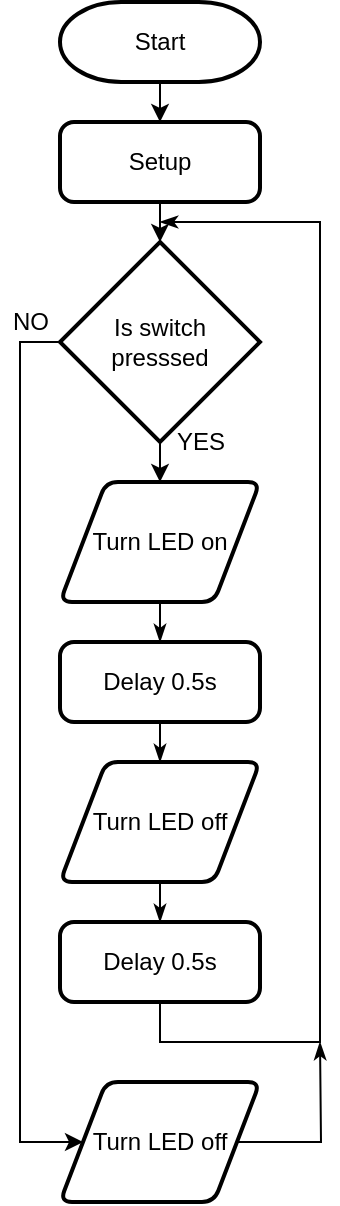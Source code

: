 <mxfile version="14.2.2" type="github">
  <diagram id="xVNfIB4QLyv4ymsCst2p" name="Page-1">
    <mxGraphModel dx="1422" dy="794" grid="1" gridSize="10" guides="1" tooltips="1" connect="1" arrows="1" fold="1" page="1" pageScale="1" pageWidth="850" pageHeight="1100" math="0" shadow="0">
      <root>
        <mxCell id="0" />
        <mxCell id="1" parent="0" />
        <mxCell id="6cLyZgNCLurVuaL3AfpP-6" style="edgeStyle=orthogonalEdgeStyle;rounded=0;orthogonalLoop=1;jettySize=auto;html=1;exitX=0.5;exitY=1;exitDx=0;exitDy=0;exitPerimeter=0;entryX=0.5;entryY=0;entryDx=0;entryDy=0;" edge="1" parent="1" source="6cLyZgNCLurVuaL3AfpP-1" target="6cLyZgNCLurVuaL3AfpP-2">
          <mxGeometry relative="1" as="geometry" />
        </mxCell>
        <mxCell id="6cLyZgNCLurVuaL3AfpP-1" value="Start" style="strokeWidth=2;html=1;shape=mxgraph.flowchart.terminator;whiteSpace=wrap;" vertex="1" parent="1">
          <mxGeometry x="140" y="40" width="100" height="40" as="geometry" />
        </mxCell>
        <mxCell id="6cLyZgNCLurVuaL3AfpP-7" style="edgeStyle=orthogonalEdgeStyle;rounded=0;orthogonalLoop=1;jettySize=auto;html=1;exitX=0.5;exitY=1;exitDx=0;exitDy=0;entryX=0.5;entryY=0;entryDx=0;entryDy=0;entryPerimeter=0;" edge="1" parent="1" source="6cLyZgNCLurVuaL3AfpP-2" target="6cLyZgNCLurVuaL3AfpP-3">
          <mxGeometry relative="1" as="geometry" />
        </mxCell>
        <mxCell id="6cLyZgNCLurVuaL3AfpP-2" value="Setup" style="rounded=1;whiteSpace=wrap;html=1;absoluteArcSize=1;arcSize=14;strokeWidth=2;" vertex="1" parent="1">
          <mxGeometry x="140" y="100" width="100" height="40" as="geometry" />
        </mxCell>
        <mxCell id="6cLyZgNCLurVuaL3AfpP-8" style="edgeStyle=orthogonalEdgeStyle;rounded=0;orthogonalLoop=1;jettySize=auto;html=1;exitX=0.5;exitY=1;exitDx=0;exitDy=0;exitPerimeter=0;entryX=0.5;entryY=0;entryDx=0;entryDy=0;" edge="1" parent="1" source="6cLyZgNCLurVuaL3AfpP-3" target="6cLyZgNCLurVuaL3AfpP-4">
          <mxGeometry relative="1" as="geometry" />
        </mxCell>
        <mxCell id="6cLyZgNCLurVuaL3AfpP-11" style="edgeStyle=orthogonalEdgeStyle;rounded=0;orthogonalLoop=1;jettySize=auto;html=1;exitX=0;exitY=0.5;exitDx=0;exitDy=0;exitPerimeter=0;entryX=0;entryY=0.5;entryDx=0;entryDy=0;endArrow=classic;endFill=1;" edge="1" parent="1" source="6cLyZgNCLurVuaL3AfpP-3" target="6cLyZgNCLurVuaL3AfpP-10">
          <mxGeometry relative="1" as="geometry">
            <Array as="points">
              <mxPoint x="120" y="210" />
              <mxPoint x="120" y="610" />
            </Array>
          </mxGeometry>
        </mxCell>
        <mxCell id="6cLyZgNCLurVuaL3AfpP-3" value="Is switch presssed" style="strokeWidth=2;html=1;shape=mxgraph.flowchart.decision;whiteSpace=wrap;" vertex="1" parent="1">
          <mxGeometry x="140" y="160" width="100" height="100" as="geometry" />
        </mxCell>
        <mxCell id="6cLyZgNCLurVuaL3AfpP-20" style="edgeStyle=orthogonalEdgeStyle;rounded=0;orthogonalLoop=1;jettySize=auto;html=1;exitX=0.5;exitY=1;exitDx=0;exitDy=0;entryX=0.5;entryY=0;entryDx=0;entryDy=0;endArrow=classicThin;endFill=1;" edge="1" parent="1" source="6cLyZgNCLurVuaL3AfpP-4" target="6cLyZgNCLurVuaL3AfpP-17">
          <mxGeometry relative="1" as="geometry" />
        </mxCell>
        <mxCell id="6cLyZgNCLurVuaL3AfpP-4" value="Turn LED on" style="shape=parallelogram;html=1;strokeWidth=2;perimeter=parallelogramPerimeter;whiteSpace=wrap;rounded=1;arcSize=12;size=0.23;" vertex="1" parent="1">
          <mxGeometry x="140" y="280" width="100" height="60" as="geometry" />
        </mxCell>
        <mxCell id="6cLyZgNCLurVuaL3AfpP-16" style="edgeStyle=orthogonalEdgeStyle;rounded=0;orthogonalLoop=1;jettySize=auto;html=1;exitX=1;exitY=0.5;exitDx=0;exitDy=0;endArrow=classicThin;endFill=1;" edge="1" parent="1" source="6cLyZgNCLurVuaL3AfpP-10">
          <mxGeometry relative="1" as="geometry">
            <mxPoint x="270" y="560" as="targetPoint" />
          </mxGeometry>
        </mxCell>
        <mxCell id="6cLyZgNCLurVuaL3AfpP-10" value="Turn LED off" style="shape=parallelogram;html=1;strokeWidth=2;perimeter=parallelogramPerimeter;whiteSpace=wrap;rounded=1;arcSize=12;size=0.23;" vertex="1" parent="1">
          <mxGeometry x="140" y="580" width="100" height="60" as="geometry" />
        </mxCell>
        <mxCell id="6cLyZgNCLurVuaL3AfpP-12" value="YES" style="text;html=1;align=center;verticalAlign=middle;resizable=0;points=[];autosize=1;" vertex="1" parent="1">
          <mxGeometry x="190" y="250" width="40" height="20" as="geometry" />
        </mxCell>
        <mxCell id="6cLyZgNCLurVuaL3AfpP-13" value="NO" style="text;html=1;align=center;verticalAlign=middle;resizable=0;points=[];autosize=1;" vertex="1" parent="1">
          <mxGeometry x="110" y="190" width="30" height="20" as="geometry" />
        </mxCell>
        <mxCell id="6cLyZgNCLurVuaL3AfpP-21" style="edgeStyle=orthogonalEdgeStyle;rounded=0;orthogonalLoop=1;jettySize=auto;html=1;exitX=0.5;exitY=1;exitDx=0;exitDy=0;entryX=0.5;entryY=0;entryDx=0;entryDy=0;endArrow=classicThin;endFill=1;" edge="1" parent="1" source="6cLyZgNCLurVuaL3AfpP-17" target="6cLyZgNCLurVuaL3AfpP-18">
          <mxGeometry relative="1" as="geometry" />
        </mxCell>
        <mxCell id="6cLyZgNCLurVuaL3AfpP-17" value="Delay 0.5s" style="rounded=1;whiteSpace=wrap;html=1;absoluteArcSize=1;arcSize=14;strokeWidth=2;" vertex="1" parent="1">
          <mxGeometry x="140" y="360" width="100" height="40" as="geometry" />
        </mxCell>
        <mxCell id="6cLyZgNCLurVuaL3AfpP-22" style="edgeStyle=orthogonalEdgeStyle;rounded=0;orthogonalLoop=1;jettySize=auto;html=1;exitX=0.5;exitY=1;exitDx=0;exitDy=0;entryX=0.5;entryY=0;entryDx=0;entryDy=0;endArrow=classicThin;endFill=1;" edge="1" parent="1" source="6cLyZgNCLurVuaL3AfpP-18" target="6cLyZgNCLurVuaL3AfpP-19">
          <mxGeometry relative="1" as="geometry" />
        </mxCell>
        <mxCell id="6cLyZgNCLurVuaL3AfpP-18" value="Turn LED off" style="shape=parallelogram;html=1;strokeWidth=2;perimeter=parallelogramPerimeter;whiteSpace=wrap;rounded=1;arcSize=12;size=0.23;" vertex="1" parent="1">
          <mxGeometry x="140" y="420" width="100" height="60" as="geometry" />
        </mxCell>
        <mxCell id="6cLyZgNCLurVuaL3AfpP-23" style="edgeStyle=orthogonalEdgeStyle;rounded=0;orthogonalLoop=1;jettySize=auto;html=1;exitX=0.5;exitY=1;exitDx=0;exitDy=0;endArrow=classicThin;endFill=1;" edge="1" parent="1" source="6cLyZgNCLurVuaL3AfpP-19">
          <mxGeometry relative="1" as="geometry">
            <mxPoint x="190" y="150" as="targetPoint" />
            <Array as="points">
              <mxPoint x="190" y="560" />
              <mxPoint x="270" y="560" />
              <mxPoint x="270" y="150" />
            </Array>
          </mxGeometry>
        </mxCell>
        <mxCell id="6cLyZgNCLurVuaL3AfpP-19" value="Delay 0.5s" style="rounded=1;whiteSpace=wrap;html=1;absoluteArcSize=1;arcSize=14;strokeWidth=2;" vertex="1" parent="1">
          <mxGeometry x="140" y="500" width="100" height="40" as="geometry" />
        </mxCell>
      </root>
    </mxGraphModel>
  </diagram>
</mxfile>
